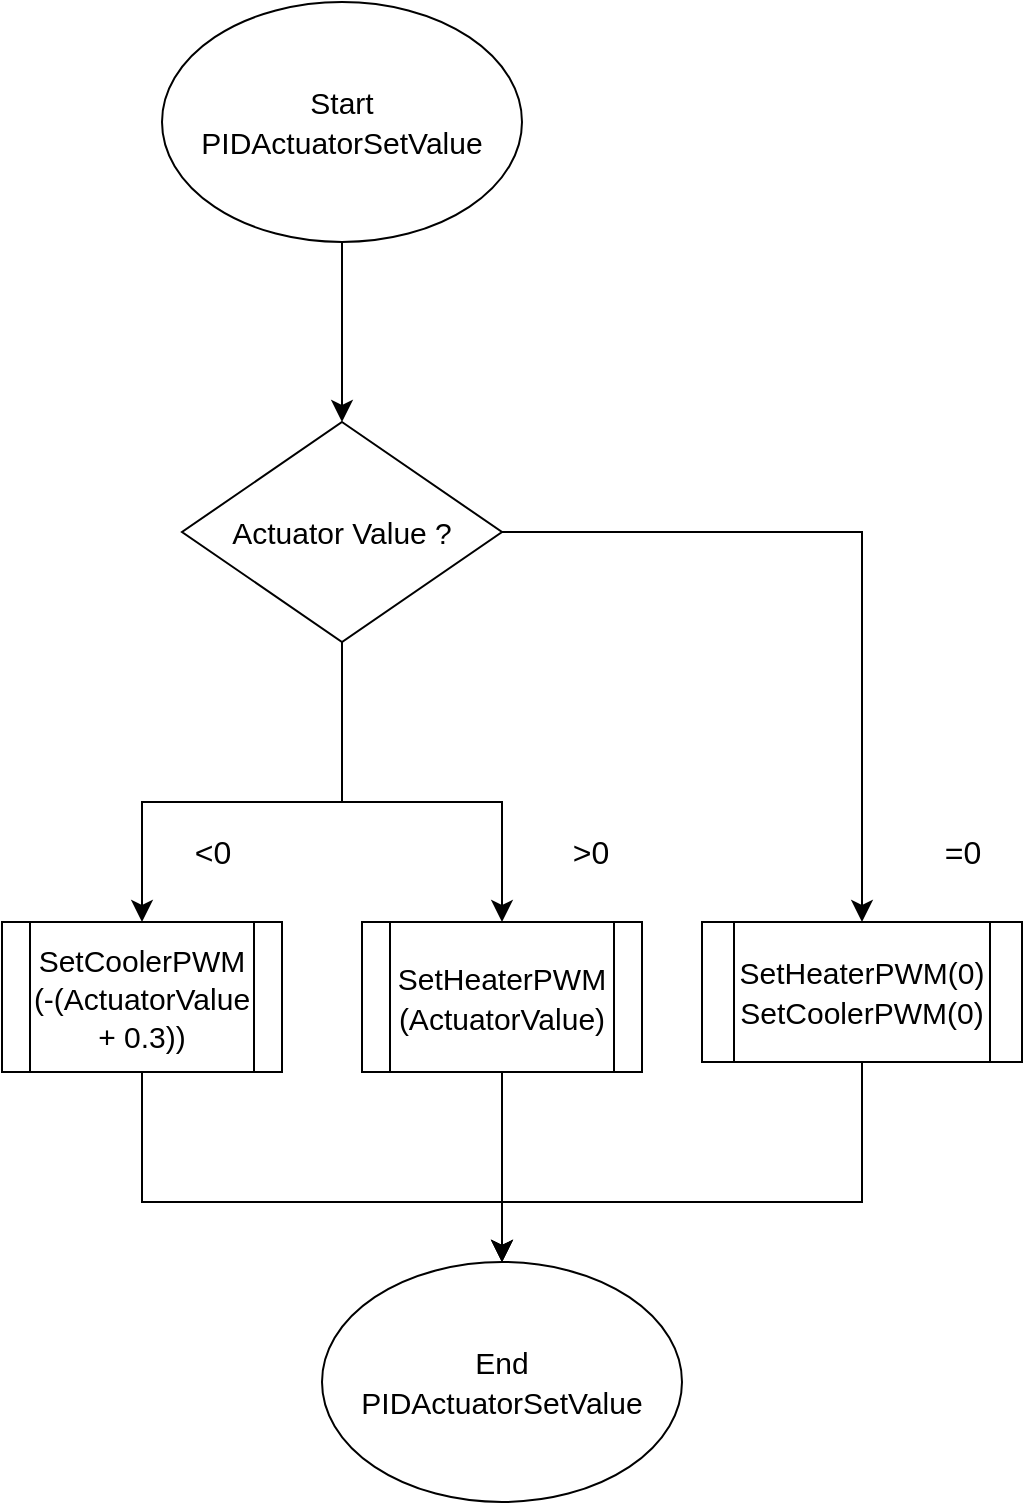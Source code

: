 <mxfile version="21.5.0" type="github">
  <diagram id="C5RBs43oDa-KdzZeNtuy" name="Page-1">
    <mxGraphModel dx="1114" dy="559" grid="1" gridSize="10" guides="1" tooltips="1" connect="1" arrows="1" fold="1" page="1" pageScale="1" pageWidth="827" pageHeight="1169" math="0" shadow="0">
      <root>
        <mxCell id="WIyWlLk6GJQsqaUBKTNV-0" />
        <mxCell id="WIyWlLk6GJQsqaUBKTNV-1" parent="WIyWlLk6GJQsqaUBKTNV-0" />
        <mxCell id="MIIFelfgQovL3lGz-XYe-3" value="" style="edgeStyle=orthogonalEdgeStyle;rounded=0;orthogonalLoop=1;jettySize=auto;html=1;fontSize=12;startSize=8;endSize=8;" parent="WIyWlLk6GJQsqaUBKTNV-1" source="MIIFelfgQovL3lGz-XYe-0" target="MIIFelfgQovL3lGz-XYe-2" edge="1">
          <mxGeometry relative="1" as="geometry" />
        </mxCell>
        <mxCell id="MIIFelfgQovL3lGz-XYe-0" value="&lt;font style=&quot;font-size: 15px;&quot;&gt;Start&lt;br&gt;PIDActuatorSetValue&lt;/font&gt;" style="ellipse;whiteSpace=wrap;html=1;fontSize=16;" parent="WIyWlLk6GJQsqaUBKTNV-1" vertex="1">
          <mxGeometry x="200" y="30" width="180" height="120" as="geometry" />
        </mxCell>
        <mxCell id="MIIFelfgQovL3lGz-XYe-9" value="" style="edgeStyle=orthogonalEdgeStyle;rounded=0;orthogonalLoop=1;jettySize=auto;html=1;fontSize=12;startSize=8;endSize=8;" parent="WIyWlLk6GJQsqaUBKTNV-1" source="MIIFelfgQovL3lGz-XYe-2" target="MIIFelfgQovL3lGz-XYe-8" edge="1">
          <mxGeometry relative="1" as="geometry">
            <Array as="points">
              <mxPoint x="290" y="430" />
              <mxPoint x="190" y="430" />
            </Array>
          </mxGeometry>
        </mxCell>
        <mxCell id="MIIFelfgQovL3lGz-XYe-12" style="edgeStyle=orthogonalEdgeStyle;rounded=0;orthogonalLoop=1;jettySize=auto;html=1;entryX=0.5;entryY=0;entryDx=0;entryDy=0;fontSize=12;startSize=8;endSize=8;" parent="WIyWlLk6GJQsqaUBKTNV-1" source="MIIFelfgQovL3lGz-XYe-2" target="MIIFelfgQovL3lGz-XYe-11" edge="1">
          <mxGeometry relative="1" as="geometry">
            <Array as="points">
              <mxPoint x="290" y="430" />
              <mxPoint x="370" y="430" />
            </Array>
          </mxGeometry>
        </mxCell>
        <mxCell id="MIIFelfgQovL3lGz-XYe-15" style="edgeStyle=orthogonalEdgeStyle;rounded=0;orthogonalLoop=1;jettySize=auto;html=1;entryX=0.5;entryY=0;entryDx=0;entryDy=0;fontSize=12;startSize=8;endSize=8;" parent="WIyWlLk6GJQsqaUBKTNV-1" source="MIIFelfgQovL3lGz-XYe-2" target="MIIFelfgQovL3lGz-XYe-14" edge="1">
          <mxGeometry relative="1" as="geometry" />
        </mxCell>
        <mxCell id="MIIFelfgQovL3lGz-XYe-2" value="&lt;span style=&quot;font-size: 15px;&quot;&gt;Actuator Value ?&lt;/span&gt;" style="rhombus;whiteSpace=wrap;html=1;fontSize=16;" parent="WIyWlLk6GJQsqaUBKTNV-1" vertex="1">
          <mxGeometry x="210" y="240" width="160" height="110" as="geometry" />
        </mxCell>
        <mxCell id="MIIFelfgQovL3lGz-XYe-18" style="edgeStyle=orthogonalEdgeStyle;rounded=0;orthogonalLoop=1;jettySize=auto;html=1;fontSize=12;startSize=8;endSize=8;" parent="WIyWlLk6GJQsqaUBKTNV-1" source="MIIFelfgQovL3lGz-XYe-8" target="MIIFelfgQovL3lGz-XYe-17" edge="1">
          <mxGeometry relative="1" as="geometry">
            <Array as="points">
              <mxPoint x="190" y="630" />
              <mxPoint x="370" y="630" />
            </Array>
          </mxGeometry>
        </mxCell>
        <mxCell id="MIIFelfgQovL3lGz-XYe-8" value="&lt;font style=&quot;font-size: 15px;&quot;&gt;SetCoolerPWM (-(ActuatorValue + 0.3))&lt;/font&gt;" style="shape=process;whiteSpace=wrap;html=1;backgroundOutline=1;fontSize=16;" parent="WIyWlLk6GJQsqaUBKTNV-1" vertex="1">
          <mxGeometry x="120" y="490" width="140" height="75" as="geometry" />
        </mxCell>
        <mxCell id="MIIFelfgQovL3lGz-XYe-10" value="&amp;lt;0" style="text;html=1;align=center;verticalAlign=middle;resizable=0;points=[];autosize=1;strokeColor=none;fillColor=none;fontSize=16;" parent="WIyWlLk6GJQsqaUBKTNV-1" vertex="1">
          <mxGeometry x="205" y="440" width="40" height="30" as="geometry" />
        </mxCell>
        <mxCell id="MIIFelfgQovL3lGz-XYe-19" style="edgeStyle=orthogonalEdgeStyle;rounded=0;orthogonalLoop=1;jettySize=auto;html=1;fontSize=12;startSize=8;endSize=8;" parent="WIyWlLk6GJQsqaUBKTNV-1" source="MIIFelfgQovL3lGz-XYe-11" target="MIIFelfgQovL3lGz-XYe-17" edge="1">
          <mxGeometry relative="1" as="geometry" />
        </mxCell>
        <mxCell id="MIIFelfgQovL3lGz-XYe-11" value="&lt;font style=&quot;font-size: 15px;&quot;&gt;SetHeaterPWM (ActuatorValue)&lt;/font&gt;" style="shape=process;whiteSpace=wrap;html=1;backgroundOutline=1;fontSize=16;" parent="WIyWlLk6GJQsqaUBKTNV-1" vertex="1">
          <mxGeometry x="300" y="490" width="140" height="75" as="geometry" />
        </mxCell>
        <mxCell id="MIIFelfgQovL3lGz-XYe-13" value="&amp;gt;0" style="text;html=1;align=center;verticalAlign=middle;resizable=0;points=[];autosize=1;strokeColor=none;fillColor=none;fontSize=16;" parent="WIyWlLk6GJQsqaUBKTNV-1" vertex="1">
          <mxGeometry x="394" y="440" width="40" height="30" as="geometry" />
        </mxCell>
        <mxCell id="MIIFelfgQovL3lGz-XYe-20" style="edgeStyle=orthogonalEdgeStyle;rounded=0;orthogonalLoop=1;jettySize=auto;html=1;fontSize=12;startSize=8;endSize=8;" parent="WIyWlLk6GJQsqaUBKTNV-1" source="MIIFelfgQovL3lGz-XYe-14" target="MIIFelfgQovL3lGz-XYe-17" edge="1">
          <mxGeometry relative="1" as="geometry">
            <Array as="points">
              <mxPoint x="550" y="630" />
              <mxPoint x="370" y="630" />
            </Array>
          </mxGeometry>
        </mxCell>
        <mxCell id="MIIFelfgQovL3lGz-XYe-14" value="&lt;span style=&quot;font-size: 15px;&quot;&gt;SetHeaterPWM(0)&lt;br&gt;SetCoolerPWM(0)&lt;br&gt;&lt;/span&gt;" style="shape=process;whiteSpace=wrap;html=1;backgroundOutline=1;fontSize=16;" parent="WIyWlLk6GJQsqaUBKTNV-1" vertex="1">
          <mxGeometry x="470" y="490" width="160" height="70" as="geometry" />
        </mxCell>
        <mxCell id="MIIFelfgQovL3lGz-XYe-16" value="=0" style="text;html=1;align=center;verticalAlign=middle;resizable=0;points=[];autosize=1;strokeColor=none;fillColor=none;fontSize=16;" parent="WIyWlLk6GJQsqaUBKTNV-1" vertex="1">
          <mxGeometry x="580" y="440" width="40" height="30" as="geometry" />
        </mxCell>
        <mxCell id="MIIFelfgQovL3lGz-XYe-17" value="&lt;font style=&quot;font-size: 15px;&quot;&gt;End&lt;br&gt;PIDActuatorSetValue&lt;/font&gt;" style="ellipse;whiteSpace=wrap;html=1;fontSize=16;" parent="WIyWlLk6GJQsqaUBKTNV-1" vertex="1">
          <mxGeometry x="280" y="660" width="180" height="120" as="geometry" />
        </mxCell>
      </root>
    </mxGraphModel>
  </diagram>
</mxfile>

